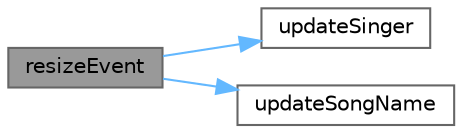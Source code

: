 digraph "resizeEvent"
{
 // LATEX_PDF_SIZE
  bgcolor="transparent";
  edge [fontname=Helvetica,fontsize=10,labelfontname=Helvetica,labelfontsize=10];
  node [fontname=Helvetica,fontsize=10,shape=box,height=0.2,width=0.4];
  rankdir="LR";
  Node1 [id="Node000001",label="resizeEvent",height=0.2,width=0.4,color="gray40", fillcolor="grey60", style="filled", fontcolor="black",tooltip="调整大小事件"];
  Node1 -> Node2 [id="edge1_Node000001_Node000002",color="steelblue1",style="solid",tooltip=" "];
  Node2 [id="Node000002",label="updateSinger",height=0.2,width=0.4,color="grey40", fillcolor="white", style="filled",URL="$class_item_list_widget.html#a3a7952c5e557882c9732292e91bd7c27",tooltip="更新歌手"];
  Node1 -> Node3 [id="edge2_Node000001_Node000003",color="steelblue1",style="solid",tooltip=" "];
  Node3 [id="Node000003",label="updateSongName",height=0.2,width=0.4,color="grey40", fillcolor="white", style="filled",URL="$class_item_list_widget.html#a14b1a5881e4f9b8950a9e1cec2fa2b0e",tooltip="更新歌曲名"];
}
